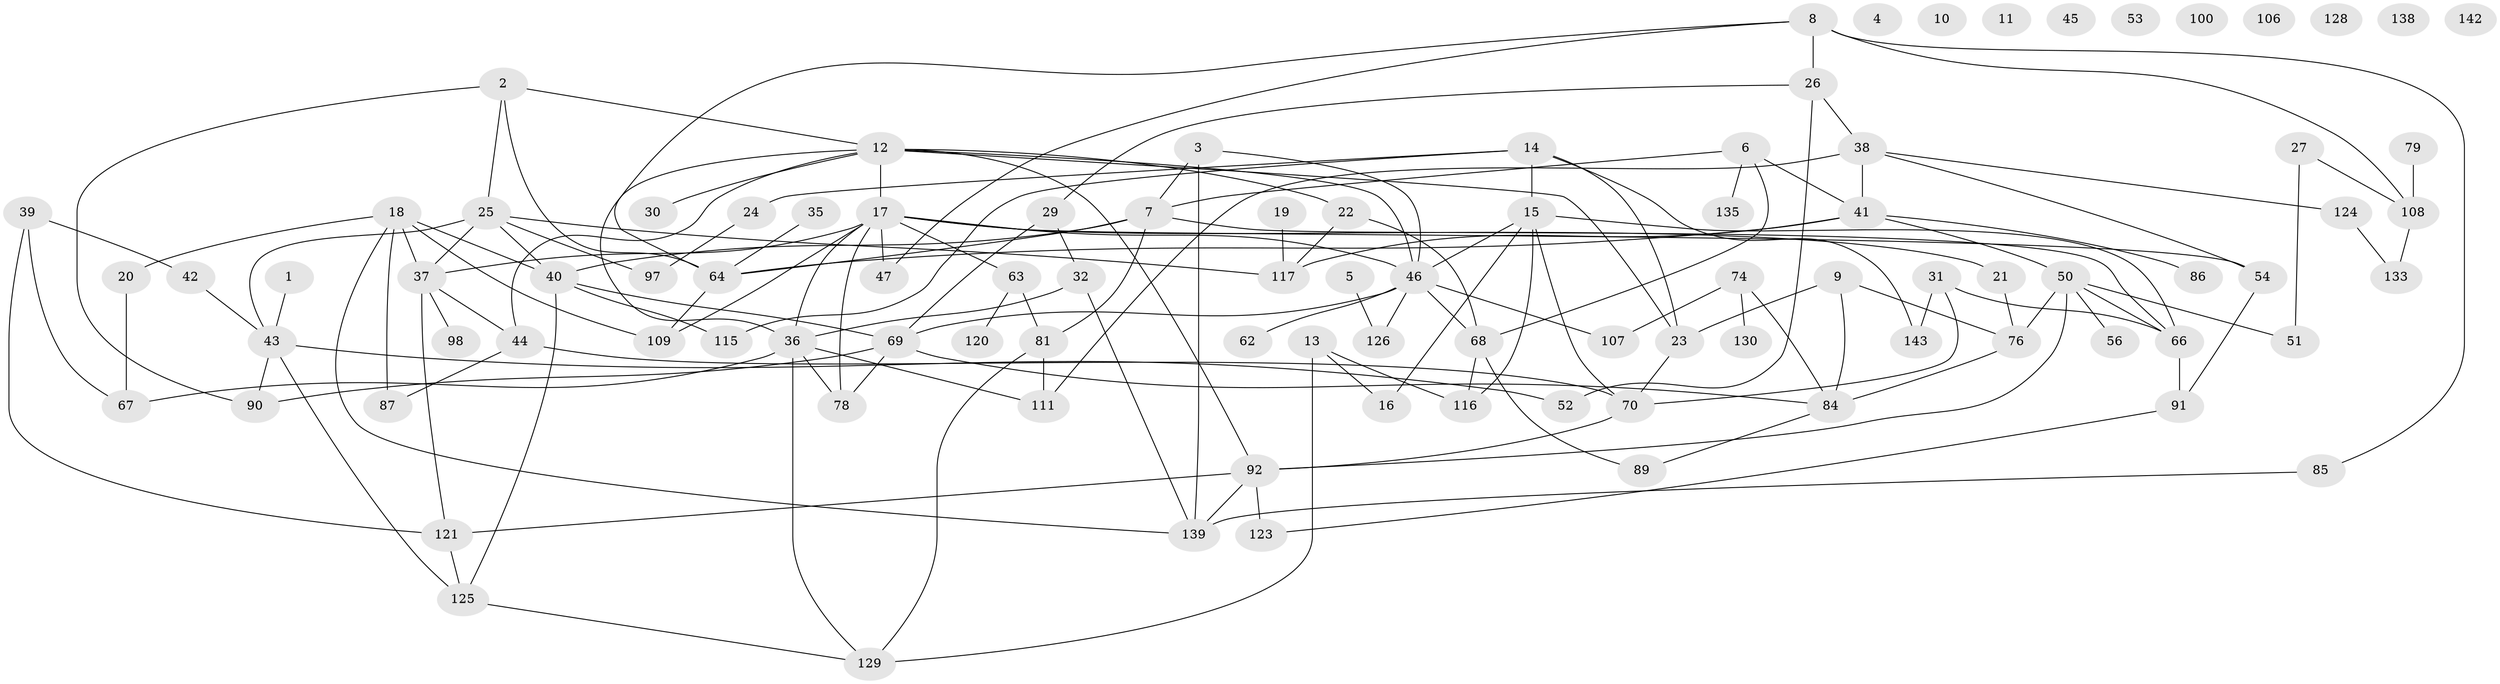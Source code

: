 // original degree distribution, {1: 0.1388888888888889, 4: 0.1527777777777778, 2: 0.2569444444444444, 0: 0.0625, 3: 0.2638888888888889, 6: 0.034722222222222224, 5: 0.06944444444444445, 7: 0.013888888888888888, 8: 0.006944444444444444}
// Generated by graph-tools (version 1.1) at 2025/41/03/06/25 10:41:23]
// undirected, 97 vertices, 151 edges
graph export_dot {
graph [start="1"]
  node [color=gray90,style=filled];
  1;
  2;
  3 [super="+88"];
  4;
  5 [super="+96"];
  6;
  7 [super="+60"];
  8 [super="+28"];
  9;
  10 [super="+57"];
  11;
  12 [super="+48"];
  13 [super="+112"];
  14 [super="+33"];
  15 [super="+99"];
  16;
  17 [super="+55"];
  18 [super="+34"];
  19 [super="+75"];
  20 [super="+136"];
  21;
  22;
  23 [super="+58"];
  24;
  25 [super="+73"];
  26;
  27;
  29;
  30;
  31 [super="+71"];
  32 [super="+49"];
  35;
  36 [super="+113"];
  37 [super="+77"];
  38 [super="+59"];
  39 [super="+72"];
  40 [super="+61"];
  41 [super="+94"];
  42 [super="+65"];
  43 [super="+118"];
  44 [super="+103"];
  45;
  46 [super="+114"];
  47 [super="+122"];
  50 [super="+83"];
  51;
  52;
  53;
  54 [super="+131"];
  56;
  62;
  63 [super="+141"];
  64 [super="+137"];
  66 [super="+102"];
  67;
  68 [super="+80"];
  69 [super="+104"];
  70 [super="+95"];
  74;
  76 [super="+82"];
  78;
  79;
  81 [super="+119"];
  84 [super="+101"];
  85;
  86;
  87;
  89;
  90 [super="+93"];
  91 [super="+134"];
  92 [super="+105"];
  97;
  98;
  100;
  106;
  107 [super="+144"];
  108 [super="+110"];
  109;
  111 [super="+132"];
  115;
  116;
  117;
  120;
  121;
  123;
  124;
  125 [super="+127"];
  126;
  128;
  129;
  130;
  133;
  135;
  138;
  139 [super="+140"];
  142;
  143;
  1 -- 43;
  2 -- 25;
  2 -- 64;
  2 -- 12;
  2 -- 90;
  3 -- 7;
  3 -- 139;
  3 -- 46;
  5 -- 126;
  6 -- 7;
  6 -- 41;
  6 -- 68;
  6 -- 135;
  7 -- 64;
  7 -- 66;
  7 -- 40;
  7 -- 81;
  8 -- 26;
  8 -- 85;
  8 -- 108;
  8 -- 64;
  8 -- 47;
  9 -- 23;
  9 -- 76;
  9 -- 84;
  12 -- 17;
  12 -- 36;
  12 -- 30;
  12 -- 22;
  12 -- 23;
  12 -- 46;
  12 -- 92;
  12 -- 44;
  13 -- 16;
  13 -- 129;
  13 -- 116;
  14 -- 24;
  14 -- 143;
  14 -- 115;
  14 -- 23;
  14 -- 15;
  15 -- 16;
  15 -- 116;
  15 -- 70;
  15 -- 46;
  15 -- 66;
  17 -- 37;
  17 -- 54;
  17 -- 78;
  17 -- 109;
  17 -- 63;
  17 -- 36;
  17 -- 21;
  17 -- 46;
  17 -- 47;
  18 -- 87;
  18 -- 139;
  18 -- 109;
  18 -- 40;
  18 -- 37;
  18 -- 20;
  19 -- 117;
  20 -- 67;
  21 -- 76;
  22 -- 117;
  22 -- 68;
  23 -- 70;
  24 -- 97;
  25 -- 43;
  25 -- 97;
  25 -- 117;
  25 -- 40;
  25 -- 37;
  26 -- 29;
  26 -- 52;
  26 -- 38;
  27 -- 51;
  27 -- 108;
  29 -- 32;
  29 -- 69;
  31 -- 66;
  31 -- 143;
  31 -- 70;
  32 -- 36;
  32 -- 139;
  35 -- 64;
  36 -- 78;
  36 -- 129;
  36 -- 67;
  36 -- 111;
  37 -- 98;
  37 -- 121;
  37 -- 44;
  38 -- 41;
  38 -- 111;
  38 -- 124;
  38 -- 54;
  39 -- 121;
  39 -- 67;
  39 -- 42;
  40 -- 69;
  40 -- 115;
  40 -- 125;
  41 -- 50;
  41 -- 64;
  41 -- 86;
  41 -- 117;
  42 -- 43;
  43 -- 52;
  43 -- 90;
  43 -- 125;
  44 -- 87;
  44 -- 70;
  46 -- 62;
  46 -- 69;
  46 -- 107;
  46 -- 126;
  46 -- 68;
  50 -- 56;
  50 -- 76;
  50 -- 92;
  50 -- 51;
  50 -- 66;
  54 -- 91;
  63 -- 120;
  63 -- 81;
  64 -- 109;
  66 -- 91;
  68 -- 116;
  68 -- 89;
  69 -- 78;
  69 -- 90;
  69 -- 84;
  70 -- 92;
  74 -- 130;
  74 -- 107;
  74 -- 84;
  76 -- 84;
  79 -- 108;
  81 -- 111 [weight=2];
  81 -- 129;
  84 -- 89;
  85 -- 139;
  91 -- 123;
  92 -- 121;
  92 -- 123;
  92 -- 139;
  108 -- 133;
  121 -- 125;
  124 -- 133;
  125 -- 129;
}
